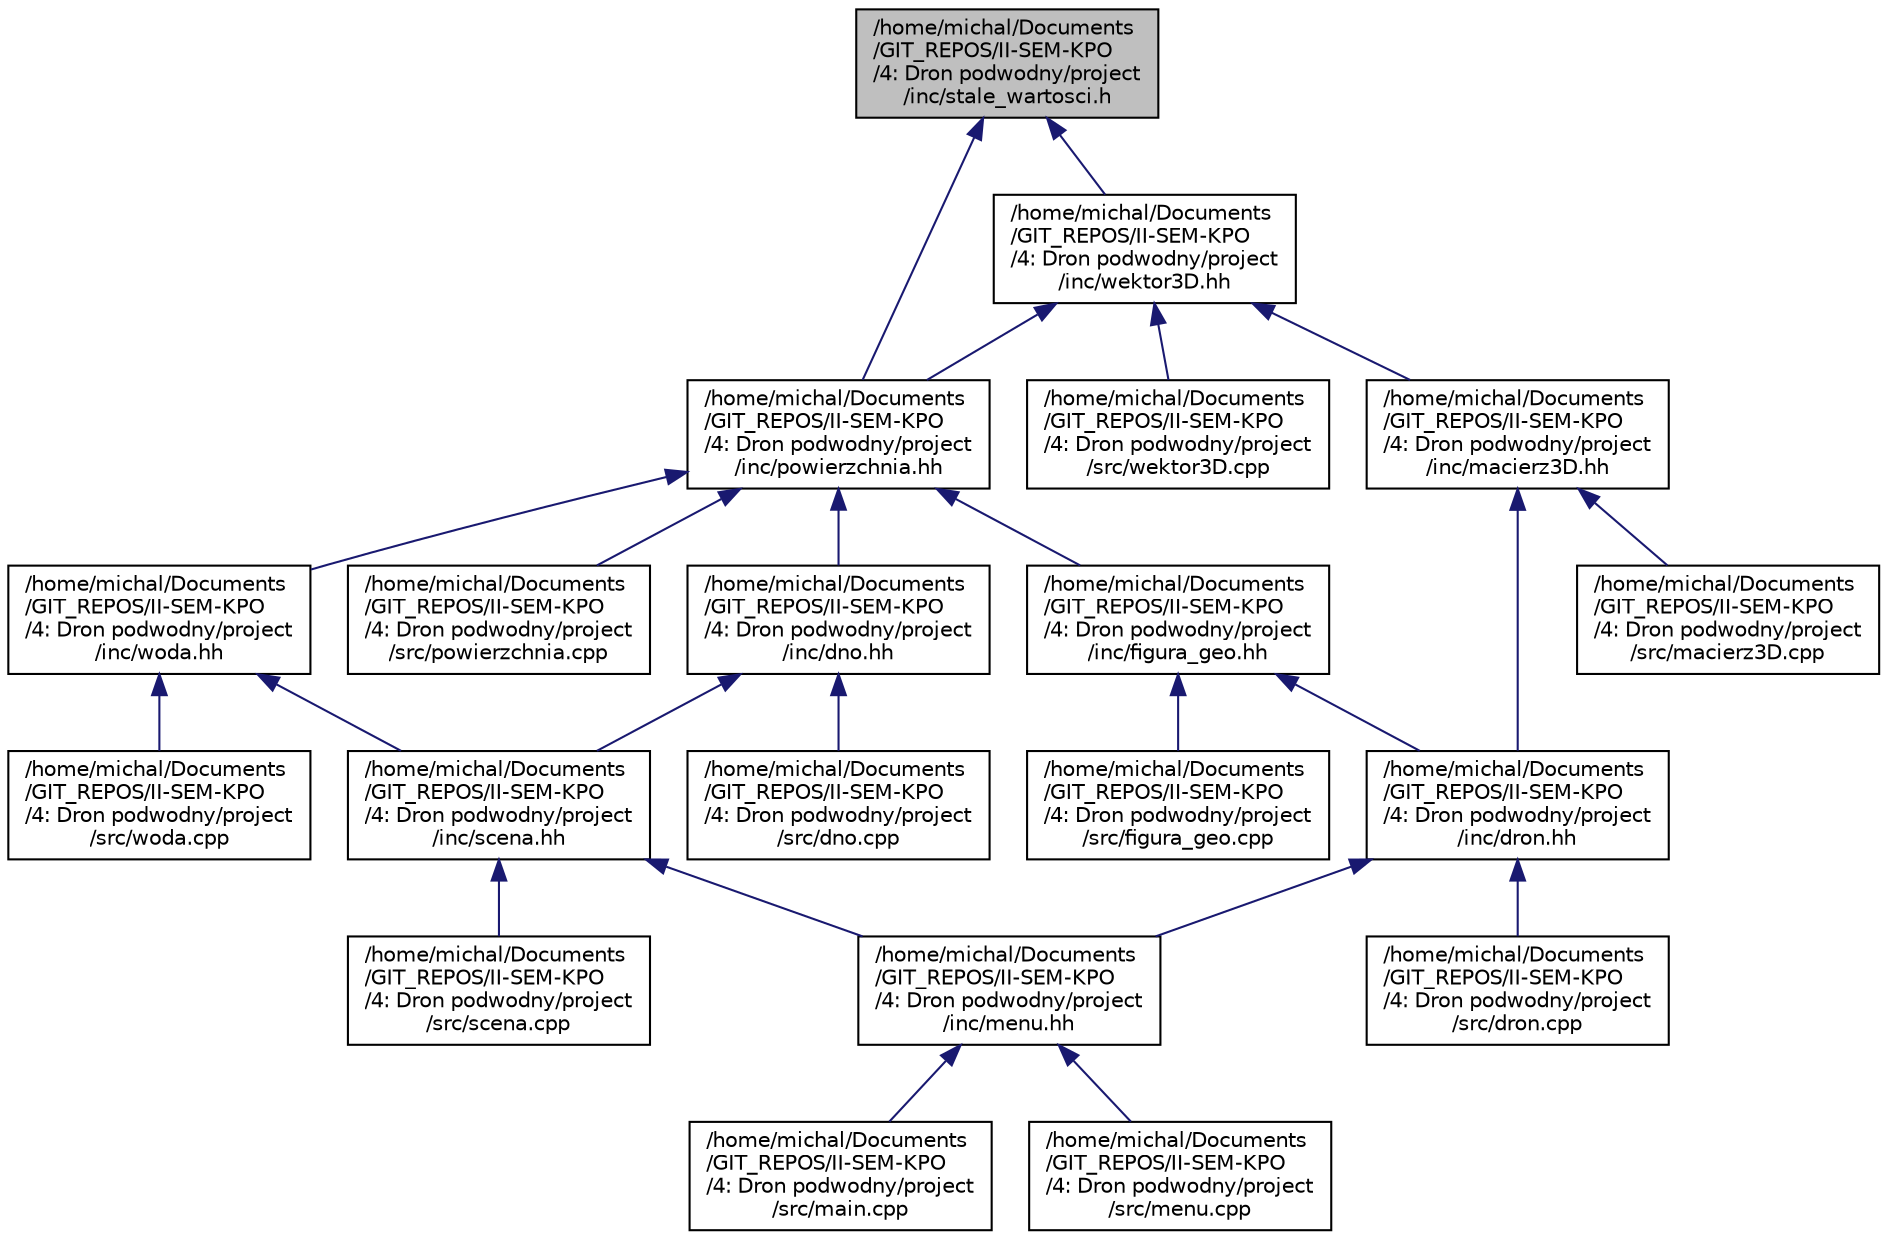 digraph "/home/michal/Documents/GIT_REPOS/II-SEM-KPO/4: Dron podwodny/project/inc/stale_wartosci.h"
{
  edge [fontname="Helvetica",fontsize="10",labelfontname="Helvetica",labelfontsize="10"];
  node [fontname="Helvetica",fontsize="10",shape=record];
  Node1 [label="/home/michal/Documents\l/GIT_REPOS/II-SEM-KPO\l/4: Dron podwodny/project\l/inc/stale_wartosci.h",height=0.2,width=0.4,color="black", fillcolor="grey75", style="filled", fontcolor="black"];
  Node1 -> Node2 [dir="back",color="midnightblue",fontsize="10",style="solid"];
  Node2 [label="/home/michal/Documents\l/GIT_REPOS/II-SEM-KPO\l/4: Dron podwodny/project\l/inc/wektor3D.hh",height=0.2,width=0.4,color="black", fillcolor="white", style="filled",URL="$wektor3_d_8hh.html"];
  Node2 -> Node3 [dir="back",color="midnightblue",fontsize="10",style="solid"];
  Node3 [label="/home/michal/Documents\l/GIT_REPOS/II-SEM-KPO\l/4: Dron podwodny/project\l/inc/powierzchnia.hh",height=0.2,width=0.4,color="black", fillcolor="white", style="filled",URL="$powierzchnia_8hh.html"];
  Node3 -> Node4 [dir="back",color="midnightblue",fontsize="10",style="solid"];
  Node4 [label="/home/michal/Documents\l/GIT_REPOS/II-SEM-KPO\l/4: Dron podwodny/project\l/inc/dno.hh",height=0.2,width=0.4,color="black", fillcolor="white", style="filled",URL="$dno_8hh.html"];
  Node4 -> Node5 [dir="back",color="midnightblue",fontsize="10",style="solid"];
  Node5 [label="/home/michal/Documents\l/GIT_REPOS/II-SEM-KPO\l/4: Dron podwodny/project\l/inc/scena.hh",height=0.2,width=0.4,color="black", fillcolor="white", style="filled",URL="$scena_8hh.html"];
  Node5 -> Node6 [dir="back",color="midnightblue",fontsize="10",style="solid"];
  Node6 [label="/home/michal/Documents\l/GIT_REPOS/II-SEM-KPO\l/4: Dron podwodny/project\l/inc/menu.hh",height=0.2,width=0.4,color="black", fillcolor="white", style="filled",URL="$menu_8hh.html"];
  Node6 -> Node7 [dir="back",color="midnightblue",fontsize="10",style="solid"];
  Node7 [label="/home/michal/Documents\l/GIT_REPOS/II-SEM-KPO\l/4: Dron podwodny/project\l/src/main.cpp",height=0.2,width=0.4,color="black", fillcolor="white", style="filled",URL="$main_8cpp.html"];
  Node6 -> Node8 [dir="back",color="midnightblue",fontsize="10",style="solid"];
  Node8 [label="/home/michal/Documents\l/GIT_REPOS/II-SEM-KPO\l/4: Dron podwodny/project\l/src/menu.cpp",height=0.2,width=0.4,color="black", fillcolor="white", style="filled",URL="$menu_8cpp.html"];
  Node5 -> Node9 [dir="back",color="midnightblue",fontsize="10",style="solid"];
  Node9 [label="/home/michal/Documents\l/GIT_REPOS/II-SEM-KPO\l/4: Dron podwodny/project\l/src/scena.cpp",height=0.2,width=0.4,color="black", fillcolor="white", style="filled",URL="$scena_8cpp.html"];
  Node4 -> Node10 [dir="back",color="midnightblue",fontsize="10",style="solid"];
  Node10 [label="/home/michal/Documents\l/GIT_REPOS/II-SEM-KPO\l/4: Dron podwodny/project\l/src/dno.cpp",height=0.2,width=0.4,color="black", fillcolor="white", style="filled",URL="$dno_8cpp.html"];
  Node3 -> Node11 [dir="back",color="midnightblue",fontsize="10",style="solid"];
  Node11 [label="/home/michal/Documents\l/GIT_REPOS/II-SEM-KPO\l/4: Dron podwodny/project\l/inc/figura_geo.hh",height=0.2,width=0.4,color="black", fillcolor="white", style="filled",URL="$figura__geo_8hh.html"];
  Node11 -> Node12 [dir="back",color="midnightblue",fontsize="10",style="solid"];
  Node12 [label="/home/michal/Documents\l/GIT_REPOS/II-SEM-KPO\l/4: Dron podwodny/project\l/inc/dron.hh",height=0.2,width=0.4,color="black", fillcolor="white", style="filled",URL="$dron_8hh.html"];
  Node12 -> Node6 [dir="back",color="midnightblue",fontsize="10",style="solid"];
  Node12 -> Node13 [dir="back",color="midnightblue",fontsize="10",style="solid"];
  Node13 [label="/home/michal/Documents\l/GIT_REPOS/II-SEM-KPO\l/4: Dron podwodny/project\l/src/dron.cpp",height=0.2,width=0.4,color="black", fillcolor="white", style="filled",URL="$dron_8cpp.html"];
  Node11 -> Node14 [dir="back",color="midnightblue",fontsize="10",style="solid"];
  Node14 [label="/home/michal/Documents\l/GIT_REPOS/II-SEM-KPO\l/4: Dron podwodny/project\l/src/figura_geo.cpp",height=0.2,width=0.4,color="black", fillcolor="white", style="filled",URL="$figura__geo_8cpp.html"];
  Node3 -> Node15 [dir="back",color="midnightblue",fontsize="10",style="solid"];
  Node15 [label="/home/michal/Documents\l/GIT_REPOS/II-SEM-KPO\l/4: Dron podwodny/project\l/inc/woda.hh",height=0.2,width=0.4,color="black", fillcolor="white", style="filled",URL="$woda_8hh.html"];
  Node15 -> Node5 [dir="back",color="midnightblue",fontsize="10",style="solid"];
  Node15 -> Node16 [dir="back",color="midnightblue",fontsize="10",style="solid"];
  Node16 [label="/home/michal/Documents\l/GIT_REPOS/II-SEM-KPO\l/4: Dron podwodny/project\l/src/woda.cpp",height=0.2,width=0.4,color="black", fillcolor="white", style="filled",URL="$woda_8cpp.html"];
  Node3 -> Node17 [dir="back",color="midnightblue",fontsize="10",style="solid"];
  Node17 [label="/home/michal/Documents\l/GIT_REPOS/II-SEM-KPO\l/4: Dron podwodny/project\l/src/powierzchnia.cpp",height=0.2,width=0.4,color="black", fillcolor="white", style="filled",URL="$powierzchnia_8cpp.html"];
  Node2 -> Node18 [dir="back",color="midnightblue",fontsize="10",style="solid"];
  Node18 [label="/home/michal/Documents\l/GIT_REPOS/II-SEM-KPO\l/4: Dron podwodny/project\l/inc/macierz3D.hh",height=0.2,width=0.4,color="black", fillcolor="white", style="filled",URL="$macierz3_d_8hh.html"];
  Node18 -> Node12 [dir="back",color="midnightblue",fontsize="10",style="solid"];
  Node18 -> Node19 [dir="back",color="midnightblue",fontsize="10",style="solid"];
  Node19 [label="/home/michal/Documents\l/GIT_REPOS/II-SEM-KPO\l/4: Dron podwodny/project\l/src/macierz3D.cpp",height=0.2,width=0.4,color="black", fillcolor="white", style="filled",URL="$macierz3_d_8cpp.html"];
  Node2 -> Node20 [dir="back",color="midnightblue",fontsize="10",style="solid"];
  Node20 [label="/home/michal/Documents\l/GIT_REPOS/II-SEM-KPO\l/4: Dron podwodny/project\l/src/wektor3D.cpp",height=0.2,width=0.4,color="black", fillcolor="white", style="filled",URL="$wektor3_d_8cpp.html"];
  Node1 -> Node3 [dir="back",color="midnightblue",fontsize="10",style="solid"];
}

